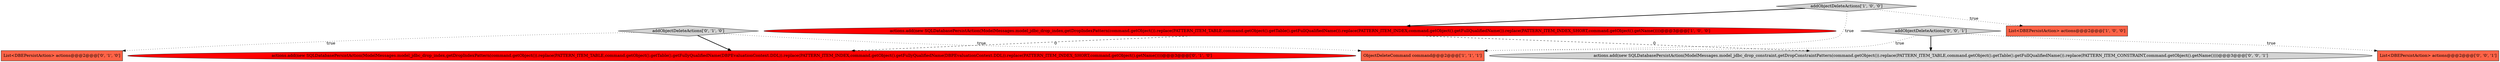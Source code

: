 digraph {
2 [style = filled, label = "ObjectDeleteCommand command@@@2@@@['1', '1', '1']", fillcolor = tomato, shape = box image = "AAA0AAABBB1BBB"];
6 [style = filled, label = "addObjectDeleteActions['0', '1', '0']", fillcolor = lightgray, shape = diamond image = "AAA0AAABBB2BBB"];
0 [style = filled, label = "List<DBEPersistAction> actions@@@2@@@['1', '0', '0']", fillcolor = tomato, shape = box image = "AAA0AAABBB1BBB"];
5 [style = filled, label = "actions.add(new SQLDatabasePersistAction(ModelMessages.model_jdbc_drop_index,getDropIndexPattern(command.getObject()).replace(PATTERN_ITEM_TABLE,command.getObject().getTable().getFullyQualifiedName(DBPEvaluationContext.DDL)).replace(PATTERN_ITEM_INDEX,command.getObject().getFullyQualifiedName(DBPEvaluationContext.DDL)).replace(PATTERN_ITEM_INDEX_SHORT,command.getObject().getName())))@@@3@@@['0', '1', '0']", fillcolor = red, shape = ellipse image = "AAA1AAABBB2BBB"];
7 [style = filled, label = "actions.add(new SQLDatabasePersistAction(ModelMessages.model_jdbc_drop_constraint,getDropConstraintPattern(command.getObject()).replace(PATTERN_ITEM_TABLE,command.getObject().getTable().getFullQualifiedName()).replace(PATTERN_ITEM_CONSTRAINT,command.getObject().getName())))@@@3@@@['0', '0', '1']", fillcolor = lightgray, shape = ellipse image = "AAA0AAABBB3BBB"];
9 [style = filled, label = "List<DBEPersistAction> actions@@@2@@@['0', '0', '1']", fillcolor = tomato, shape = box image = "AAA0AAABBB3BBB"];
1 [style = filled, label = "actions.add(new SQLDatabasePersistAction(ModelMessages.model_jdbc_drop_index,getDropIndexPattern(command.getObject()).replace(PATTERN_ITEM_TABLE,command.getObject().getTable().getFullQualifiedName()).replace(PATTERN_ITEM_INDEX,command.getObject().getFullQualifiedName()).replace(PATTERN_ITEM_INDEX_SHORT,command.getObject().getName())))@@@3@@@['1', '0', '0']", fillcolor = red, shape = ellipse image = "AAA1AAABBB1BBB"];
4 [style = filled, label = "List<DBEPersistAction> actions@@@2@@@['0', '1', '0']", fillcolor = tomato, shape = box image = "AAA0AAABBB2BBB"];
3 [style = filled, label = "addObjectDeleteActions['1', '0', '0']", fillcolor = lightgray, shape = diamond image = "AAA0AAABBB1BBB"];
8 [style = filled, label = "addObjectDeleteActions['0', '0', '1']", fillcolor = lightgray, shape = diamond image = "AAA0AAABBB3BBB"];
6->5 [style = bold, label=""];
6->2 [style = dotted, label="true"];
8->9 [style = dotted, label="true"];
1->5 [style = dashed, label="0"];
1->7 [style = dashed, label="0"];
6->4 [style = dotted, label="true"];
3->1 [style = bold, label=""];
8->2 [style = dotted, label="true"];
8->7 [style = bold, label=""];
3->2 [style = dotted, label="true"];
3->0 [style = dotted, label="true"];
}
